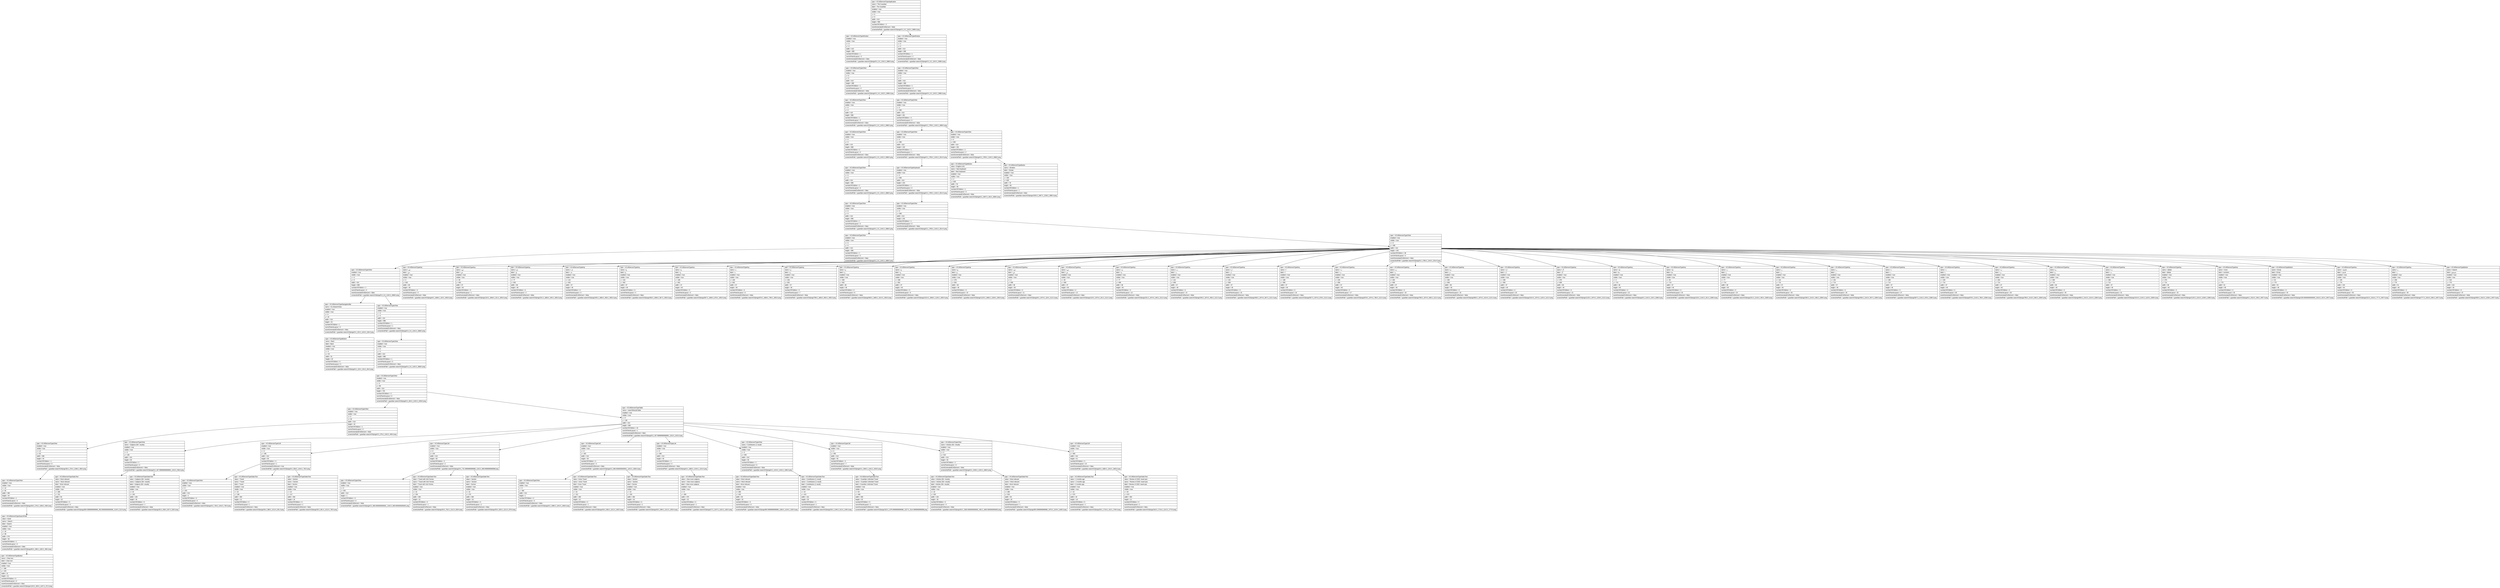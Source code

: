 digraph Layout {

	node [shape=record fontname=Arial];

	0	[label="{type = XCUIElementTypeApplication\l|name = The Guardian\l|label = The Guardian\l|enabled = true\l|visible = true\l|x = 0\l|y = 0\l|width = 414\l|height = 896\l|numberOfChildren = 3\l|eventGeneratedOnElement = false \l|screenshotPath = guardian-search/S3/pngs/0.0_0.0_1242.0_2688.0.png\l}"]
	1	[label="{type = XCUIElementTypeWindow\l|enabled = true\l|visible = true\l|x = 0\l|y = 0\l|width = 414\l|height = 896\l|numberOfChildren = 1\l|numInParentLayout = 0\l|eventGeneratedOnElement = false \l|screenshotPath = guardian-search/S3/pngs/0.0_0.0_1242.0_2688.0.png\l}"]
	2	[label="{type = XCUIElementTypeWindow\l|enabled = true\l|visible = true\l|x = 0\l|y = 0\l|width = 414\l|height = 896\l|numberOfChildren = 1\l|numInParentLayout = 2\l|eventGeneratedOnElement = false \l|screenshotPath = guardian-search/S3/pngs/0.0_0.0_1242.0_2688.0.png\l}"]
	3	[label="{type = XCUIElementTypeOther\l|enabled = true\l|visible = true\l|x = 0\l|y = 0\l|width = 414\l|height = 896\l|numberOfChildren = 1\l|numInParentLayout = 0\l|eventGeneratedOnElement = false \l|screenshotPath = guardian-search/S3/pngs/0.0_0.0_1242.0_2688.0.png\l}"]
	4	[label="{type = XCUIElementTypeOther\l|enabled = true\l|visible = true\l|x = 0\l|y = 0\l|width = 414\l|height = 896\l|numberOfChildren = 1\l|numInParentLayout = 0\l|eventGeneratedOnElement = false \l|screenshotPath = guardian-search/S3/pngs/0.0_0.0_1242.0_2688.0.png\l}"]
	5	[label="{type = XCUIElementTypeOther\l|enabled = true\l|visible = true\l|x = 0\l|y = 0\l|width = 414\l|height = 896\l|numberOfChildren = 1\l|numInParentLayout = 0\l|eventGeneratedOnElement = false \l|screenshotPath = guardian-search/S3/pngs/0.0_0.0_1242.0_2688.0.png\l}"]
	6	[label="{type = XCUIElementTypeOther\l|enabled = true\l|visible = true\l|x = 0\l|y = 595\l|width = 414\l|height = 301\l|numberOfChildren = 3\l|numInParentLayout = 0\l|eventGeneratedOnElement = false \l|screenshotPath = guardian-search/S3/pngs/0.0_1785.0_1242.0_2688.0.png\l}"]
	7	[label="{type = XCUIElementTypeOther\l|enabled = true\l|visible = true\l|x = 0\l|y = 0\l|width = 414\l|height = 896\l|numberOfChildren = 2\l|numInParentLayout = 0\l|eventGeneratedOnElement = false \l|screenshotPath = guardian-search/S3/pngs/0.0_0.0_1242.0_2688.0.png\l}"]
	8	[label="{type = XCUIElementTypeOther\l|enabled = true\l|visible = true\l|x = 0\l|y = 595\l|width = 414\l|height = 243\l|numberOfChildren = 1\l|numInParentLayout = 1\l|eventGeneratedOnElement = false \l|screenshotPath = guardian-search/S3/pngs/0.0_1785.0_1242.0_2514.0.png\l}"]
	9	[label="{type = XCUIElementTypeOther\l|enabled = true\l|visible = true\l|x = 0\l|y = 595\l|width = 414\l|height = 301\l|numberOfChildren = 2\l|numInParentLayout = 2\l|eventGeneratedOnElement = false \l|screenshotPath = guardian-search/S3/pngs/0.0_1785.0_1242.0_2688.0.png\l}"]
	10	[label="{type = XCUIElementTypeOther\l|enabled = true\l|visible = true\l|x = 0\l|y = 0\l|width = 414\l|height = 896\l|numberOfChildren = 2\l|numInParentLayout = 0\l|eventGeneratedOnElement = false \l|screenshotPath = guardian-search/S3/pngs/0.0_0.0_1242.0_2688.0.png\l}"]
	11	[label="{type = XCUIElementTypeKeyboard\l|enabled = true\l|visible = true\l|x = 0\l|y = 595\l|width = 414\l|height = 243\l|numberOfChildren = 1\l|numInParentLayout = 0\l|eventGeneratedOnElement = false \l|screenshotPath = guardian-search/S3/pngs/0.0_1785.0_1242.0_2514.0.png\l}"]
	12	[label="{type = XCUIElementTypeButton\l|value = English (US)\l|name = Next keyboard\l|label = Next keyboard\l|enabled = true\l|visible = true\l|x = 2\l|y = 829\l|width = 78\l|height = 66\l|numberOfChildren = 1\l|numInParentLayout = 0\l|eventGeneratedOnElement = false \l|screenshotPath = guardian-search/S3/pngs/6.0_2487.0_240.0_2685.0.png\l}"]
	13	[label="{type = XCUIElementTypeButton\l|name = dictation\l|label = Dictate\l|enabled = true\l|visible = true\l|x = 334\l|y = 829\l|width = 78\l|height = 66\l|numberOfChildren = 1\l|numInParentLayout = 1\l|eventGeneratedOnElement = false \l|screenshotPath = guardian-search/S3/pngs/1002.0_2487.0_1236.0_2685.0.png\l}"]
	14	[label="{type = XCUIElementTypeOther\l|enabled = true\l|visible = true\l|x = 0\l|y = 0\l|width = 414\l|height = 896\l|numberOfChildren = 1\l|numInParentLayout = 0\l|eventGeneratedOnElement = false \l|screenshotPath = guardian-search/S3/pngs/0.0_0.0_1242.0_2688.0.png\l}"]
	15	[label="{type = XCUIElementTypeOther\l|enabled = true\l|visible = true\l|x = 0\l|y = 595\l|width = 414\l|height = 243\l|numberOfChildren = 1\l|numInParentLayout = 0\l|eventGeneratedOnElement = false \l|screenshotPath = guardian-search/S3/pngs/0.0_1785.0_1242.0_2514.0.png\l}"]
	16	[label="{type = XCUIElementTypeOther\l|enabled = true\l|visible = true\l|x = 0\l|y = 0\l|width = 414\l|height = 896\l|numberOfChildren = 1\l|numInParentLayout = 0\l|eventGeneratedOnElement = false \l|screenshotPath = guardian-search/S3/pngs/0.0_0.0_1242.0_2688.0.png\l}"]
	17	[label="{type = XCUIElementTypeOther\l|enabled = true\l|visible = true\l|x = 0\l|y = 595\l|width = 414\l|height = 243\l|numberOfChildren = 38\l|numInParentLayout = 0\l|eventGeneratedOnElement = false \l|screenshotPath = guardian-search/S3/pngs/0.0_1785.0_1242.0_2514.0.png\l}"]
	18	[label="{type = XCUIElementTypeOther\l|enabled = true\l|visible = true\l|x = 0\l|y = 0\l|width = 414\l|height = 896\l|numberOfChildren = 2\l|numInParentLayout = 0\l|eventGeneratedOnElement = false \l|screenshotPath = guardian-search/S3/pngs/0.0_0.0_1242.0_2688.0.png\l}"]
	19	[label="{type = XCUIElementTypeKey\l|name = ض\l|label = ض\l|enabled = true\l|visible = true\l|x = 2\l|y = 602\l|width = 38\l|height = 49\l|numberOfChildren = 0\l|numInParentLayout = 0\l|eventGeneratedOnElement = false \l|screenshotPath = guardian-search/S3/pngs/6.0_1806.0_120.0_1953.0.png\l}"]
	20	[label="{type = XCUIElementTypeKey\l|name = ص\l|label = ص\l|enabled = true\l|visible = true\l|x = 40\l|y = 602\l|width = 37\l|height = 49\l|numberOfChildren = 0\l|numInParentLayout = 1\l|eventGeneratedOnElement = false \l|screenshotPath = guardian-search/S3/pngs/120.0_1806.0_231.0_1953.0.png\l}"]
	21	[label="{type = XCUIElementTypeKey\l|name = ق\l|label = ق\l|enabled = true\l|visible = true\l|x = 77\l|y = 602\l|width = 38\l|height = 49\l|numberOfChildren = 0\l|numInParentLayout = 2\l|eventGeneratedOnElement = false \l|screenshotPath = guardian-search/S3/pngs/231.0_1806.0_345.0_1953.0.png\l}"]
	22	[label="{type = XCUIElementTypeKey\l|name = ف\l|label = ف\l|enabled = true\l|visible = true\l|x = 115\l|y = 602\l|width = 37\l|height = 49\l|numberOfChildren = 0\l|numInParentLayout = 3\l|eventGeneratedOnElement = false \l|screenshotPath = guardian-search/S3/pngs/345.0_1806.0_456.0_1953.0.png\l}"]
	23	[label="{type = XCUIElementTypeKey\l|name = غ\l|label = غ\l|enabled = true\l|visible = true\l|x = 152\l|y = 602\l|width = 37\l|height = 49\l|numberOfChildren = 0\l|numInParentLayout = 4\l|eventGeneratedOnElement = false \l|screenshotPath = guardian-search/S3/pngs/456.0_1806.0_567.0_1953.0.png\l}"]
	24	[label="{type = XCUIElementTypeKey\l|name = ع\l|label = ع\l|enabled = true\l|visible = true\l|x = 189\l|y = 602\l|width = 37\l|height = 49\l|numberOfChildren = 0\l|numInParentLayout = 5\l|eventGeneratedOnElement = false \l|screenshotPath = guardian-search/S3/pngs/567.0_1806.0_678.0_1953.0.png\l}"]
	25	[label="{type = XCUIElementTypeKey\l|name = ه\l|label = ه\l|enabled = true\l|visible = true\l|x = 226\l|y = 602\l|width = 37\l|height = 49\l|numberOfChildren = 0\l|numInParentLayout = 6\l|eventGeneratedOnElement = false \l|screenshotPath = guardian-search/S3/pngs/678.0_1806.0_789.0_1953.0.png\l}"]
	26	[label="{type = XCUIElementTypeKey\l|name = خ\l|label = خ\l|enabled = true\l|visible = true\l|x = 263\l|y = 602\l|width = 37\l|height = 49\l|numberOfChildren = 0\l|numInParentLayout = 7\l|eventGeneratedOnElement = false \l|screenshotPath = guardian-search/S3/pngs/789.0_1806.0_900.0_1953.0.png\l}"]
	27	[label="{type = XCUIElementTypeKey\l|name = ح\l|label = ح\l|enabled = true\l|visible = true\l|x = 300\l|y = 602\l|width = 38\l|height = 49\l|numberOfChildren = 0\l|numInParentLayout = 8\l|eventGeneratedOnElement = false \l|screenshotPath = guardian-search/S3/pngs/900.0_1806.0_1014.0_1953.0.png\l}"]
	28	[label="{type = XCUIElementTypeKey\l|name = ج\l|label = ج\l|enabled = true\l|visible = true\l|x = 338\l|y = 602\l|width = 37\l|height = 49\l|numberOfChildren = 0\l|numInParentLayout = 9\l|eventGeneratedOnElement = false \l|screenshotPath = guardian-search/S3/pngs/1014.0_1806.0_1125.0_1953.0.png\l}"]
	29	[label="{type = XCUIElementTypeKey\l|name = چ\l|label = چ\l|enabled = true\l|visible = true\l|x = 375\l|y = 602\l|width = 38\l|height = 49\l|numberOfChildren = 0\l|numInParentLayout = 10\l|eventGeneratedOnElement = false \l|screenshotPath = guardian-search/S3/pngs/1125.0_1806.0_1239.0_1953.0.png\l}"]
	30	[label="{type = XCUIElementTypeKey\l|name = ش\l|label = ش\l|enabled = true\l|visible = true\l|x = 2\l|y = 658\l|width = 38\l|height = 49\l|numberOfChildren = 0\l|numInParentLayout = 11\l|eventGeneratedOnElement = false \l|screenshotPath = guardian-search/S3/pngs/6.0_1974.0_120.0_2121.0.png\l}"]
	31	[label="{type = XCUIElementTypeKey\l|name = س\l|label = س\l|enabled = true\l|visible = true\l|x = 40\l|y = 658\l|width = 37\l|height = 49\l|numberOfChildren = 0\l|numInParentLayout = 12\l|eventGeneratedOnElement = false \l|screenshotPath = guardian-search/S3/pngs/120.0_1974.0_231.0_2121.0.png\l}"]
	32	[label="{type = XCUIElementTypeKey\l|name = ی\l|label = ی\l|enabled = true\l|visible = true\l|x = 77\l|y = 658\l|width = 38\l|height = 49\l|numberOfChildren = 0\l|numInParentLayout = 13\l|eventGeneratedOnElement = false \l|screenshotPath = guardian-search/S3/pngs/231.0_1974.0_345.0_2121.0.png\l}"]
	33	[label="{type = XCUIElementTypeKey\l|name = ب\l|label = ب\l|enabled = true\l|visible = true\l|x = 115\l|y = 658\l|width = 37\l|height = 49\l|numberOfChildren = 0\l|numInParentLayout = 14\l|eventGeneratedOnElement = false \l|screenshotPath = guardian-search/S3/pngs/345.0_1974.0_456.0_2121.0.png\l}"]
	34	[label="{type = XCUIElementTypeKey\l|name = ل\l|label = ل\l|enabled = true\l|visible = true\l|x = 152\l|y = 658\l|width = 37\l|height = 49\l|numberOfChildren = 0\l|numInParentLayout = 15\l|eventGeneratedOnElement = false \l|screenshotPath = guardian-search/S3/pngs/456.0_1974.0_567.0_2121.0.png\l}"]
	35	[label="{type = XCUIElementTypeKey\l|name = ا\l|label = ا\l|enabled = true\l|visible = true\l|x = 189\l|y = 658\l|width = 37\l|height = 49\l|numberOfChildren = 0\l|numInParentLayout = 16\l|eventGeneratedOnElement = false \l|screenshotPath = guardian-search/S3/pngs/567.0_1974.0_678.0_2121.0.png\l}"]
	36	[label="{type = XCUIElementTypeKey\l|name = ت\l|label = ت\l|enabled = true\l|visible = true\l|x = 226\l|y = 658\l|width = 37\l|height = 49\l|numberOfChildren = 0\l|numInParentLayout = 17\l|eventGeneratedOnElement = false \l|screenshotPath = guardian-search/S3/pngs/678.0_1974.0_789.0_2121.0.png\l}"]
	37	[label="{type = XCUIElementTypeKey\l|name = ن\l|label = ن\l|enabled = true\l|visible = true\l|x = 263\l|y = 658\l|width = 37\l|height = 49\l|numberOfChildren = 0\l|numInParentLayout = 18\l|eventGeneratedOnElement = false \l|screenshotPath = guardian-search/S3/pngs/789.0_1974.0_900.0_2121.0.png\l}"]
	38	[label="{type = XCUIElementTypeKey\l|name = م\l|label = م\l|enabled = true\l|visible = true\l|x = 300\l|y = 658\l|width = 38\l|height = 49\l|numberOfChildren = 0\l|numInParentLayout = 19\l|eventGeneratedOnElement = false \l|screenshotPath = guardian-search/S3/pngs/900.0_1974.0_1014.0_2121.0.png\l}"]
	39	[label="{type = XCUIElementTypeKey\l|name = ک\l|label = ک\l|enabled = true\l|visible = true\l|x = 338\l|y = 658\l|width = 37\l|height = 49\l|numberOfChildren = 0\l|numInParentLayout = 20\l|eventGeneratedOnElement = false \l|screenshotPath = guardian-search/S3/pngs/1014.0_1974.0_1125.0_2121.0.png\l}"]
	40	[label="{type = XCUIElementTypeKey\l|name = گ\l|label = گ\l|enabled = true\l|visible = true\l|x = 375\l|y = 658\l|width = 38\l|height = 49\l|numberOfChildren = 0\l|numInParentLayout = 21\l|eventGeneratedOnElement = false \l|screenshotPath = guardian-search/S3/pngs/1125.0_1974.0_1239.0_2121.0.png\l}"]
	41	[label="{type = XCUIElementTypeKey\l|name = ظ\l|label = ظ\l|enabled = true\l|visible = true\l|x = 2\l|y = 714\l|width = 38\l|height = 49\l|numberOfChildren = 0\l|numInParentLayout = 22\l|eventGeneratedOnElement = false \l|screenshotPath = guardian-search/S3/pngs/6.0_2142.0_120.0_2289.0.png\l}"]
	42	[label="{type = XCUIElementTypeKey\l|name = ط\l|label = ط\l|enabled = true\l|visible = true\l|x = 40\l|y = 714\l|width = 37\l|height = 49\l|numberOfChildren = 0\l|numInParentLayout = 23\l|eventGeneratedOnElement = false \l|screenshotPath = guardian-search/S3/pngs/120.0_2142.0_231.0_2289.0.png\l}"]
	43	[label="{type = XCUIElementTypeKey\l|name = ژ\l|label = ژ\l|enabled = true\l|visible = true\l|x = 77\l|y = 714\l|width = 38\l|height = 49\l|numberOfChildren = 0\l|numInParentLayout = 24\l|eventGeneratedOnElement = false \l|screenshotPath = guardian-search/S3/pngs/231.0_2142.0_345.0_2289.0.png\l}"]
	44	[label="{type = XCUIElementTypeKey\l|name = ز\l|label = ز\l|enabled = true\l|visible = true\l|x = 115\l|y = 714\l|width = 37\l|height = 49\l|numberOfChildren = 0\l|numInParentLayout = 25\l|eventGeneratedOnElement = false \l|screenshotPath = guardian-search/S3/pngs/345.0_2142.0_456.0_2289.0.png\l}"]
	45	[label="{type = XCUIElementTypeKey\l|name = ر\l|label = ر\l|enabled = true\l|visible = true\l|x = 152\l|y = 714\l|width = 37\l|height = 49\l|numberOfChildren = 0\l|numInParentLayout = 26\l|eventGeneratedOnElement = false \l|screenshotPath = guardian-search/S3/pngs/456.0_2142.0_567.0_2289.0.png\l}"]
	46	[label="{type = XCUIElementTypeKey\l|name = ذ\l|label = ذ\l|enabled = true\l|visible = true\l|x = 189\l|y = 714\l|width = 37\l|height = 49\l|numberOfChildren = 0\l|numInParentLayout = 27\l|eventGeneratedOnElement = false \l|screenshotPath = guardian-search/S3/pngs/567.0_2142.0_678.0_2289.0.png\l}"]
	47	[label="{type = XCUIElementTypeKey\l|name = د\l|label = د\l|enabled = true\l|visible = true\l|x = 226\l|y = 714\l|width = 37\l|height = 49\l|numberOfChildren = 0\l|numInParentLayout = 28\l|eventGeneratedOnElement = false \l|screenshotPath = guardian-search/S3/pngs/678.0_2142.0_789.0_2289.0.png\l}"]
	48	[label="{type = XCUIElementTypeKey\l|name = پ\l|label = پ\l|enabled = true\l|visible = true\l|x = 263\l|y = 714\l|width = 37\l|height = 49\l|numberOfChildren = 0\l|numInParentLayout = 29\l|eventGeneratedOnElement = false \l|screenshotPath = guardian-search/S3/pngs/789.0_2142.0_900.0_2289.0.png\l}"]
	49	[label="{type = XCUIElementTypeKey\l|name = و\l|label = و\l|enabled = true\l|visible = true\l|x = 300\l|y = 714\l|width = 38\l|height = 49\l|numberOfChildren = 0\l|numInParentLayout = 30\l|eventGeneratedOnElement = false \l|screenshotPath = guardian-search/S3/pngs/900.0_2142.0_1014.0_2289.0.png\l}"]
	50	[label="{type = XCUIElementTypeKey\l|name = ث\l|label = ث\l|enabled = true\l|visible = true\l|x = 338\l|y = 714\l|width = 37\l|height = 49\l|numberOfChildren = 0\l|numInParentLayout = 31\l|eventGeneratedOnElement = false \l|screenshotPath = guardian-search/S3/pngs/1014.0_2142.0_1125.0_2289.0.png\l}"]
	51	[label="{type = XCUIElementTypeKey\l|name = delete\l|label = delete\l|enabled = true\l|visible = true\l|x = 375\l|y = 714\l|width = 38\l|height = 49\l|numberOfChildren = 0\l|numInParentLayout = 32\l|eventGeneratedOnElement = false \l|screenshotPath = guardian-search/S3/pngs/1125.0_2142.0_1239.0_2289.0.png\l}"]
	52	[label="{type = XCUIElementTypeKey\l|name = more\l|label = numbers\l|enabled = true\l|visible = true\l|x = 2\l|y = 770\l|width = 51\l|height = 49\l|numberOfChildren = 0\l|numInParentLayout = 33\l|eventGeneratedOnElement = false \l|screenshotPath = guardian-search/S3/pngs/6.0_2310.0_159.0_2457.0.png\l}"]
	53	[label="{type = XCUIElementTypeButton\l|name = Emoji\l|label = Emoji\l|enabled = true\l|visible = true\l|x = 53\l|y = 770\l|width = 52\l|height = 49\l|numberOfChildren = 0\l|numInParentLayout = 34\l|eventGeneratedOnElement = false \l|screenshotPath = guardian-search/S3/pngs/159.00000000000003_2310.0_315.0_2457.0.png\l}"]
	54	[label="{type = XCUIElementTypeKey\l|name = فاصله\l|label = فاصله\l|enabled = true\l|visible = true\l|x = 105\l|y = 770\l|width = 154\l|height = 49\l|numberOfChildren = 0\l|numInParentLayout = 35\l|eventGeneratedOnElement = false \l|screenshotPath = guardian-search/S3/pngs/315.0_2310.0_777.0_2457.0.png\l}"]
	55	[label="{type = XCUIElementTypeKey\l|name = ␣\l|label = ␣\l|enabled = true\l|visible = true\l|x = 259\l|y = 770\l|width = 51\l|height = 49\l|numberOfChildren = 0\l|numInParentLayout = 36\l|eventGeneratedOnElement = false \l|screenshotPath = guardian-search/S3/pngs/777.0_2310.0_930.0_2457.0.png\l}"]
	56	[label="{type = XCUIElementTypeButton\l|name = Search\l|label = جستجو\l|enabled = true\l|visible = true\l|x = 310\l|y = 770\l|width = 102\l|height = 49\l|numberOfChildren = 0\l|numInParentLayout = 37\l|eventGeneratedOnElement = false \l|screenshotPath = guardian-search/S3/pngs/930.0_2310.0_1236.0_2457.0.png\l}"]
	57	[label="{type = XCUIElementTypeNavigationBar\l|name = GLASearchView\l|enabled = true\l|visible = true\l|x = 0\l|y = 44\l|width = 414\l|height = 44\l|numberOfChildren = 1\l|numInParentLayout = 0\l|eventGeneratedOnElement = false \l|screenshotPath = guardian-search/S3/pngs/0.0_132.0_1242.0_264.0.png\l}"]
	58	[label="{type = XCUIElementTypeOther\l|enabled = true\l|visible = true\l|x = 0\l|y = 0\l|width = 414\l|height = 896\l|numberOfChildren = 1\l|numInParentLayout = 1\l|eventGeneratedOnElement = false \l|screenshotPath = guardian-search/S3/pngs/0.0_0.0_1242.0_2688.0.png\l}"]
	59	[label="{type = XCUIElementTypeButton\l|name = Back\l|label = Back\l|enabled = true\l|visible = true\l|x = 0\l|y = 44\l|width = 51\l|height = 44\l|numberOfChildren = 0\l|numInParentLayout = 0\l|eventGeneratedOnElement = false \l|screenshotPath = guardian-search/S3/pngs/0.0_132.0_153.0_264.0.png\l}"]
	60	[label="{type = XCUIElementTypeOther\l|enabled = true\l|visible = true\l|x = 0\l|y = 0\l|width = 414\l|height = 896\l|numberOfChildren = 1\l|numInParentLayout = 0\l|eventGeneratedOnElement = false \l|screenshotPath = guardian-search/S3/pngs/0.0_0.0_1242.0_2688.0.png\l}"]
	61	[label="{type = XCUIElementTypeOther\l|enabled = true\l|visible = true\l|x = 0\l|y = 88\l|width = 414\l|height = 725\l|numberOfChildren = 3\l|numInParentLayout = 0\l|eventGeneratedOnElement = false \l|screenshotPath = guardian-search/S3/pngs/0.0_264.0_1242.0_2439.0.png\l}"]
	62	[label="{type = XCUIElementTypeOther\l|enabled = true\l|visible = true\l|x = 0\l|y = 92\l|width = 414\l|height = 44\l|numberOfChildren = 1\l|numInParentLayout = 0\l|eventGeneratedOnElement = false \l|screenshotPath = guardian-search/S3/pngs/0.0_276.0_1242.0_408.0.png\l}"]
	63	[label="{type = XCUIElementTypeTable\l|name = searchResultsTable\l|enabled = true\l|visible = true\l|x = 0\l|y = 136\l|width = 414\l|height = 669\l|numberOfChildren = 19\l|numInParentLayout = 1\l|eventGeneratedOnElement = false \l|screenshotPath = guardian-search/S3/pngs/0.0_407.99999999999994_1242.0_2415.0.png\l}"]
	64	[label="{type = XCUIElementTypeOther\l|enabled = true\l|visible = true\l|x = 12\l|y = 92\l|width = 390\l|height = 44\l|numberOfChildren = 1\l|numInParentLayout = 0\l|eventGeneratedOnElement = false \l|screenshotPath = guardian-search/S3/pngs/36.0_276.0_1206.0_408.0.png\l}"]
	65	[label="{type = XCUIElementTypeOther\l|name = Subjects (50+ results)\l|enabled = true\l|visible = true\l|x = 0\l|y = 136\l|width = 414\l|height = 50\l|numberOfChildren = 2\l|numInParentLayout = 0\l|eventGeneratedOnElement = false \l|screenshotPath = guardian-search/S3/pngs/0.0_407.99999999999994_1242.0_558.0.png\l}"]
	66	[label="{type = XCUIElementTypeCell\l|enabled = true\l|visible = true\l|x = 0\l|y = 186\l|width = 414\l|height = 59\l|numberOfChildren = 3\l|numInParentLayout = 1\l|eventGeneratedOnElement = true \l|screenshotPath = guardian-search/S3/pngs/0.0_558.0_1242.0_735.0.png\l}"]
	67	[label="{type = XCUIElementTypeCell\l|enabled = true\l|visible = true\l|x = 0\l|y = 244\l|width = 414\l|height = 59\l|numberOfChildren = 3\l|numInParentLayout = 2\l|eventGeneratedOnElement = false \l|screenshotPath = guardian-search/S3/pngs/0.0_731.9999999999999_1242.0_908.9999999999999.png\l}"]
	68	[label="{type = XCUIElementTypeCell\l|enabled = true\l|visible = true\l|x = 0\l|y = 302\l|width = 414\l|height = 59\l|numberOfChildren = 3\l|numInParentLayout = 3\l|eventGeneratedOnElement = false \l|screenshotPath = guardian-search/S3/pngs/0.0_906.0000000000001_1242.0_1083.0.png\l}"]
	69	[label="{type = XCUIElementTypeLink\l|enabled = true\l|visible = true\l|x = 0\l|y = 360\l|width = 414\l|height = 45\l|numberOfChildren = 2\l|numInParentLayout = 4\l|eventGeneratedOnElement = false \l|screenshotPath = guardian-search/S3/pngs/0.0_1080.0_1242.0_1215.0.png\l}"]
	70	[label="{type = XCUIElementTypeOther\l|name = Contributors (1 result)\l|enabled = true\l|visible = true\l|x = 0\l|y = 405\l|width = 414\l|height = 50\l|numberOfChildren = 2\l|numInParentLayout = 6\l|eventGeneratedOnElement = false \l|screenshotPath = guardian-search/S3/pngs/0.0_1215.0_1242.0_1365.0.png\l}"]
	71	[label="{type = XCUIElementTypeCell\l|enabled = true\l|visible = true\l|x = 0\l|y = 455\l|width = 414\l|height = 55\l|numberOfChildren = 3\l|numInParentLayout = 7\l|eventGeneratedOnElement = false \l|screenshotPath = guardian-search/S3/pngs/0.0_1365.0_1242.0_1530.0.png\l}"]
	72	[label="{type = XCUIElementTypeOther\l|name = Articles (50+ results)\l|enabled = true\l|visible = true\l|x = 0\l|y = 510\l|width = 414\l|height = 50\l|numberOfChildren = 2\l|numInParentLayout = 9\l|eventGeneratedOnElement = false \l|screenshotPath = guardian-search/S3/pngs/0.0_1530.0_1242.0_1680.0.png\l}"]
	73	[label="{type = XCUIElementTypeCell\l|enabled = true\l|visible = true\l|x = 0\l|y = 560\l|width = 414\l|height = 41\l|numberOfChildren = 3\l|numInParentLayout = 10\l|eventGeneratedOnElement = false \l|screenshotPath = guardian-search/S3/pngs/0.0_1680.0_1242.0_1803.0.png\l}"]
	74	[label="{type = XCUIElementTypeOther\l|enabled = true\l|visible = true\l|x = 12\l|y = 92\l|width = 390\l|height = 44\l|numberOfChildren = 1\l|numInParentLayout = 0\l|eventGeneratedOnElement = false \l|screenshotPath = guardian-search/S3/pngs/36.0_276.0_1206.0_408.0.png\l}"]
	75	[label="{type = XCUIElementTypeStaticText\l|value = Most relevant\l|name = Most relevant\l|label = Most relevant\l|enabled = true\l|visible = true\l|x = 285\l|y = 151\l|width = 93\l|height = 20\l|numberOfChildren = 0\l|numInParentLayout = 0\l|eventGeneratedOnElement = false \l|screenshotPath = guardian-search/S3/pngs/854.9999999999999_453.00000000000006_1134.0_513.0.png\l}"]
	76	[label="{type = XCUIElementTypeStaticText\l|value = Subjects (50+ results)\l|name = Subjects (50+ results)\l|label = Subjects (50+ results)\l|enabled = true\l|visible = true\l|x = 10\l|y = 146\l|width = 159\l|height = 30\l|numberOfChildren = 0\l|numInParentLayout = 1\l|eventGeneratedOnElement = false \l|screenshotPath = guardian-search/S3/pngs/30.0_438.0_507.0_528.0.png\l}"]
	77	[label="{type = XCUIElementTypeOther\l|enabled = true\l|visible = true\l|x = 0\l|y = 243\l|width = 414\l|height = 2\l|numberOfChildren = 0\l|numInParentLayout = 0\l|eventGeneratedOnElement = false \l|screenshotPath = guardian-search/S3/pngs/0.0_729.0_1242.0_735.0.png\l}"]
	78	[label="{type = XCUIElementTypeStaticText\l|value = Travel\l|name = Travel\l|label = Travel\l|enabled = true\l|visible = true\l|x = 10\l|y = 196\l|width = 394\l|height = 21\l|numberOfChildren = 0\l|numInParentLayout = 1\l|eventGeneratedOnElement = false \l|screenshotPath = guardian-search/S3/pngs/30.0_588.0_1212.0_651.0.png\l}"]
	79	[label="{type = XCUIElementTypeStaticText\l|value = Section\l|name = Section\l|label = Section\l|enabled = true\l|visible = true\l|x = 10\l|y = 217\l|width = 394\l|height = 18\l|numberOfChildren = 0\l|numInParentLayout = 2\l|eventGeneratedOnElement = false \l|screenshotPath = guardian-search/S3/pngs/30.0_651.0_1212.0_705.0.png\l}"]
	80	[label="{type = XCUIElementTypeOther\l|enabled = true\l|visible = true\l|x = 0\l|y = 302\l|width = 414\l|height = 1\l|numberOfChildren = 0\l|numInParentLayout = 0\l|eventGeneratedOnElement = false \l|screenshotPath = guardian-search/S3/pngs/0.0_906.0000000000001_1242.0_909.0000000000001.png\l}"]
	81	[label="{type = XCUIElementTypeStaticText\l|value = Travel with Irish Ferries\l|name = Travel with Irish Ferries\l|label = Travel with Irish Ferries\l|enabled = true\l|visible = true\l|x = 10\l|y = 254\l|width = 394\l|height = 22\l|numberOfChildren = 0\l|numInParentLayout = 1\l|eventGeneratedOnElement = false \l|screenshotPath = guardian-search/S3/pngs/30.0_762.0_1212.0_828.0.png\l}"]
	82	[label="{type = XCUIElementTypeStaticText\l|value = Section\l|name = Section\l|label = Section\l|enabled = true\l|visible = true\l|x = 10\l|y = 275\l|width = 394\l|height = 18\l|numberOfChildren = 0\l|numInParentLayout = 2\l|eventGeneratedOnElement = false \l|screenshotPath = guardian-search/S3/pngs/30.0_825.0_1212.0_879.0.png\l}"]
	83	[label="{type = XCUIElementTypeOther\l|enabled = true\l|visible = true\l|x = 0\l|y = 360\l|width = 414\l|height = 1\l|numberOfChildren = 0\l|numInParentLayout = 0\l|eventGeneratedOnElement = false \l|screenshotPath = guardian-search/S3/pngs/0.0_1080.0_1242.0_1083.0.png\l}"]
	84	[label="{type = XCUIElementTypeStaticText\l|value = Avios Travel\l|name = Avios Travel\l|label = Avios Travel\l|enabled = true\l|visible = true\l|x = 10\l|y = 312\l|width = 394\l|height = 22\l|numberOfChildren = 0\l|numInParentLayout = 1\l|eventGeneratedOnElement = false \l|screenshotPath = guardian-search/S3/pngs/30.0_936.0_1212.0_1002.0.png\l}"]
	85	[label="{type = XCUIElementTypeStaticText\l|value = Section\l|name = Section\l|label = Section\l|enabled = true\l|visible = true\l|x = 10\l|y = 333\l|width = 394\l|height = 18\l|numberOfChildren = 0\l|numInParentLayout = 2\l|eventGeneratedOnElement = false \l|screenshotPath = guardian-search/S3/pngs/30.0_999.0_1212.0_1053.0.png\l}"]
	86	[label="{type = XCUIElementTypeStaticText\l|value = View more subjects\l|name = View more subjects\l|label = View more subjects\l|enabled = true\l|visible = true\l|x = 9\l|y = 369\l|width = 375\l|height = 25\l|numberOfChildren = 0\l|numInParentLayout = 1\l|eventGeneratedOnElement = false \l|screenshotPath = guardian-search/S3/pngs/27.0_1107.0_1152.0_1182.0.png\l}"]
	87	[label="{type = XCUIElementTypeStaticText\l|value = Most relevant\l|name = Most relevant\l|label = Most relevant\l|enabled = true\l|visible = true\l|x = 285\l|y = 420\l|width = 93\l|height = 20\l|numberOfChildren = 0\l|numInParentLayout = 0\l|eventGeneratedOnElement = false \l|screenshotPath = guardian-search/S3/pngs/854.9999999999999_1260.0_1134.0_1320.0.png\l}"]
	88	[label="{type = XCUIElementTypeStaticText\l|value = Contributors (1 result)\l|name = Contributors (1 result)\l|label = Contributors (1 result)\l|enabled = true\l|visible = true\l|x = 10\l|y = 415\l|width = 161\l|height = 30\l|numberOfChildren = 0\l|numInParentLayout = 1\l|eventGeneratedOnElement = false \l|screenshotPath = guardian-search/S3/pngs/30.0_1245.0_513.0_1335.0.png\l}"]
	89	[label="{type = XCUIElementTypeStaticText\l|value = Guardian Unlimited Travel\l|name = Guardian Unlimited Travel\l|label = Guardian Unlimited Travel\l|enabled = true\l|visible = true\l|x = 54\l|y = 460\l|width = 355\l|height = 45\l|numberOfChildren = 0\l|numInParentLayout = 2\l|eventGeneratedOnElement = false \l|screenshotPath = guardian-search/S3/pngs/162.0_1379.9999999999998_1227.0_1514.9999999999998.png\l}"]
	90	[label="{type = XCUIElementTypeStaticText\l|value = Articles (50+ results)\l|name = Articles (50+ results)\l|label = Articles (50+ results)\l|enabled = true\l|visible = true\l|x = 10\l|y = 520\l|width = 154\l|height = 30\l|numberOfChildren = 0\l|numInParentLayout = 0\l|eventGeneratedOnElement = false \l|screenshotPath = guardian-search/S3/pngs/30.0_1560.0000000000002_492.0_1650.0000000000002.png\l}"]
	91	[label="{type = XCUIElementTypeStaticText\l|value = Most relevant\l|name = Most relevant\l|label = Most relevant\l|enabled = true\l|visible = true\l|x = 285\l|y = 525\l|width = 93\l|height = 20\l|numberOfChildren = 0\l|numInParentLayout = 1\l|eventGeneratedOnElement = false \l|screenshotPath = guardian-search/S3/pngs/854.9999999999999_1575.0_1134.0_1635.0.png\l}"]
	92	[label="{type = XCUIElementTypeStaticText\l|value = 2 months ago\l|name = 2 months ago\l|label = 2 months ago\l|enabled = true\l|visible = true\l|x = 10\l|y = 570\l|width = 34\l|height = 18\l|numberOfChildren = 0\l|numInParentLayout = 1\l|eventGeneratedOnElement = false \l|screenshotPath = guardian-search/S3/pngs/30.0_1710.0_132.0_1764.0.png\l}"]
	93	[label="{type = XCUIElementTypeStaticText\l|value = Review of 2020: travel quiz\l|name = Review of 2020: travel quiz\l|label = Review of 2020: travel quiz\l|enabled = true\l|visible = true\l|x = 54\l|y = 570\l|width = 350\l|height = 21\l|numberOfChildren = 0\l|numInParentLayout = 2\l|eventGeneratedOnElement = false \l|screenshotPath = guardian-search/S3/pngs/162.0_1710.0_1212.0_1773.0.png\l}"]
	94	[label="{type = XCUIElementTypeSearchField\l|value = travel\l|name = Search\l|label = Search\l|enabled = true\l|visible = true\l|x = 20\l|y = 96\l|width = 374\l|height = 36\l|numberOfChildren = 1\l|numInParentLayout = 0\l|eventGeneratedOnElement = false \l|screenshotPath = guardian-search/S3/pngs/60.0_288.0_1182.0_396.0.png\l}"]
	95	[label="{type = XCUIElementTypeButton\l|name = Clear text\l|label = Clear text\l|enabled = true\l|visible = true\l|x = 368\l|y = 103\l|width = 21\l|height = 21\l|numberOfChildren = 0\l|numInParentLayout = 0\l|eventGeneratedOnElement = false \l|screenshotPath = guardian-search/S3/pngs/1104.0_309.0_1167.0_372.0.png\l}"]


	0 -> 1
	0 -> 2
	1 -> 3
	2 -> 4
	3 -> 5
	4 -> 6
	5 -> 7
	6 -> 8
	6 -> 9
	7 -> 10
	8 -> 11
	9 -> 12
	9 -> 13
	10 -> 14
	11 -> 15
	14 -> 16
	15 -> 17
	16 -> 18
	17 -> 19
	17 -> 20
	17 -> 21
	17 -> 22
	17 -> 23
	17 -> 24
	17 -> 25
	17 -> 26
	17 -> 27
	17 -> 28
	17 -> 29
	17 -> 30
	17 -> 31
	17 -> 32
	17 -> 33
	17 -> 34
	17 -> 35
	17 -> 36
	17 -> 37
	17 -> 38
	17 -> 39
	17 -> 40
	17 -> 41
	17 -> 42
	17 -> 43
	17 -> 44
	17 -> 45
	17 -> 46
	17 -> 47
	17 -> 48
	17 -> 49
	17 -> 50
	17 -> 51
	17 -> 52
	17 -> 53
	17 -> 54
	17 -> 55
	17 -> 56
	18 -> 57
	18 -> 58
	57 -> 59
	58 -> 60
	60 -> 61
	61 -> 62
	61 -> 63
	62 -> 64
	63 -> 65
	63 -> 66
	63 -> 67
	63 -> 68
	63 -> 69
	63 -> 70
	63 -> 71
	63 -> 72
	63 -> 73
	64 -> 74
	65 -> 75
	65 -> 76
	66 -> 77
	66 -> 78
	66 -> 79
	67 -> 80
	67 -> 81
	67 -> 82
	68 -> 83
	68 -> 84
	68 -> 85
	69 -> 86
	70 -> 87
	70 -> 88
	71 -> 89
	72 -> 90
	72 -> 91
	73 -> 92
	73 -> 93
	74 -> 94
	94 -> 95


}